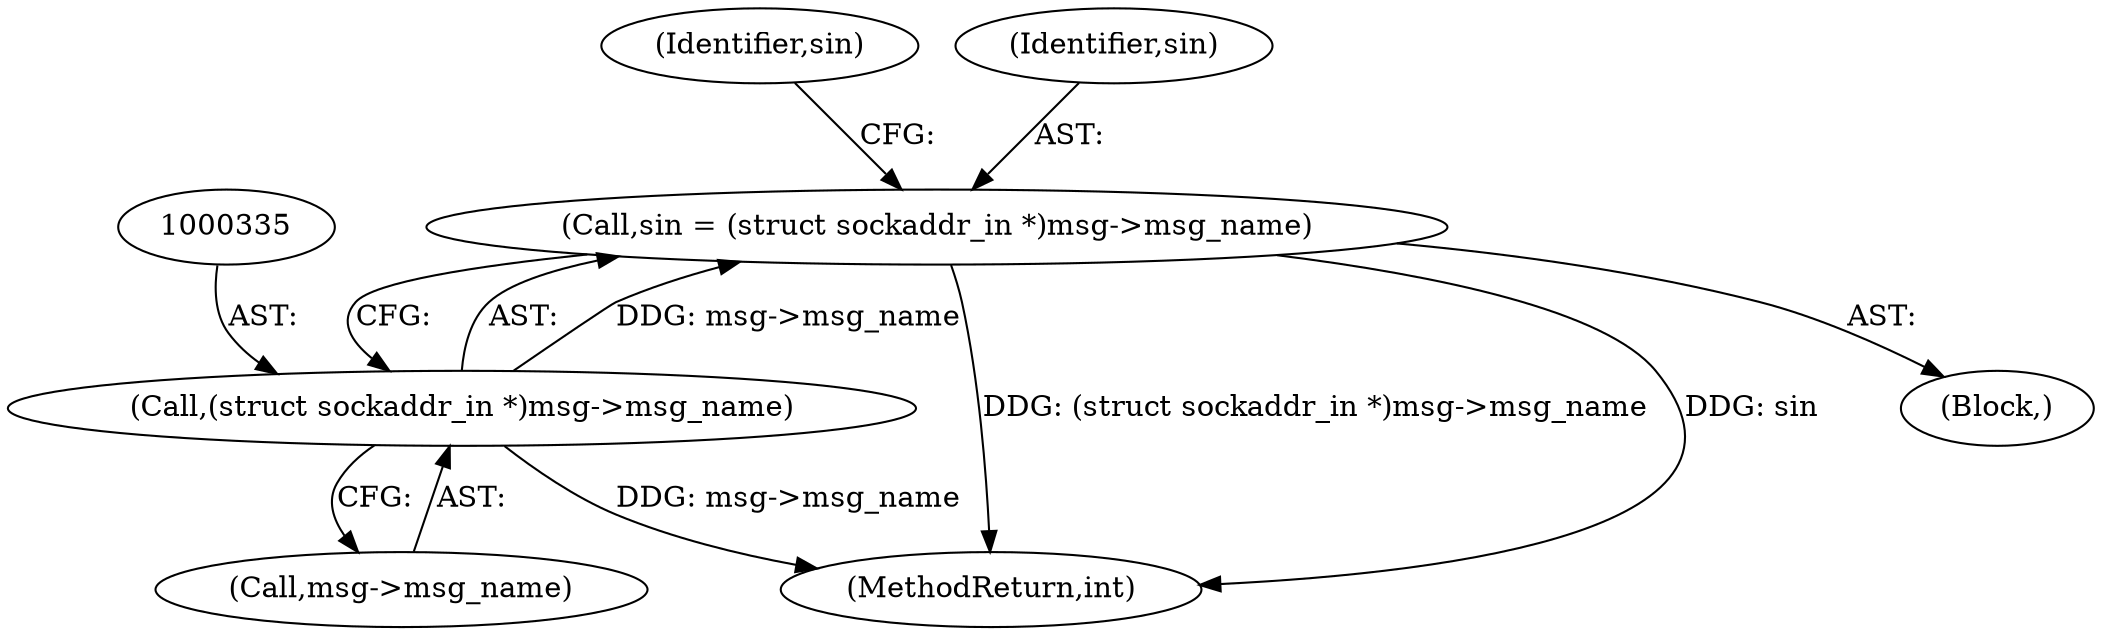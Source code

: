 digraph "0_linux_06b6a1cf6e776426766298d055bb3991957d90a7@pointer" {
"1000332" [label="(Call,sin = (struct sockaddr_in *)msg->msg_name)"];
"1000334" [label="(Call,(struct sockaddr_in *)msg->msg_name)"];
"1000334" [label="(Call,(struct sockaddr_in *)msg->msg_name)"];
"1000336" [label="(Call,msg->msg_name)"];
"1000340" [label="(Identifier,sin)"];
"1000389" [label="(MethodReturn,int)"];
"1000332" [label="(Call,sin = (struct sockaddr_in *)msg->msg_name)"];
"1000159" [label="(Block,)"];
"1000333" [label="(Identifier,sin)"];
"1000332" -> "1000159"  [label="AST: "];
"1000332" -> "1000334"  [label="CFG: "];
"1000333" -> "1000332"  [label="AST: "];
"1000334" -> "1000332"  [label="AST: "];
"1000340" -> "1000332"  [label="CFG: "];
"1000332" -> "1000389"  [label="DDG: (struct sockaddr_in *)msg->msg_name"];
"1000332" -> "1000389"  [label="DDG: sin"];
"1000334" -> "1000332"  [label="DDG: msg->msg_name"];
"1000334" -> "1000336"  [label="CFG: "];
"1000335" -> "1000334"  [label="AST: "];
"1000336" -> "1000334"  [label="AST: "];
"1000334" -> "1000389"  [label="DDG: msg->msg_name"];
}
